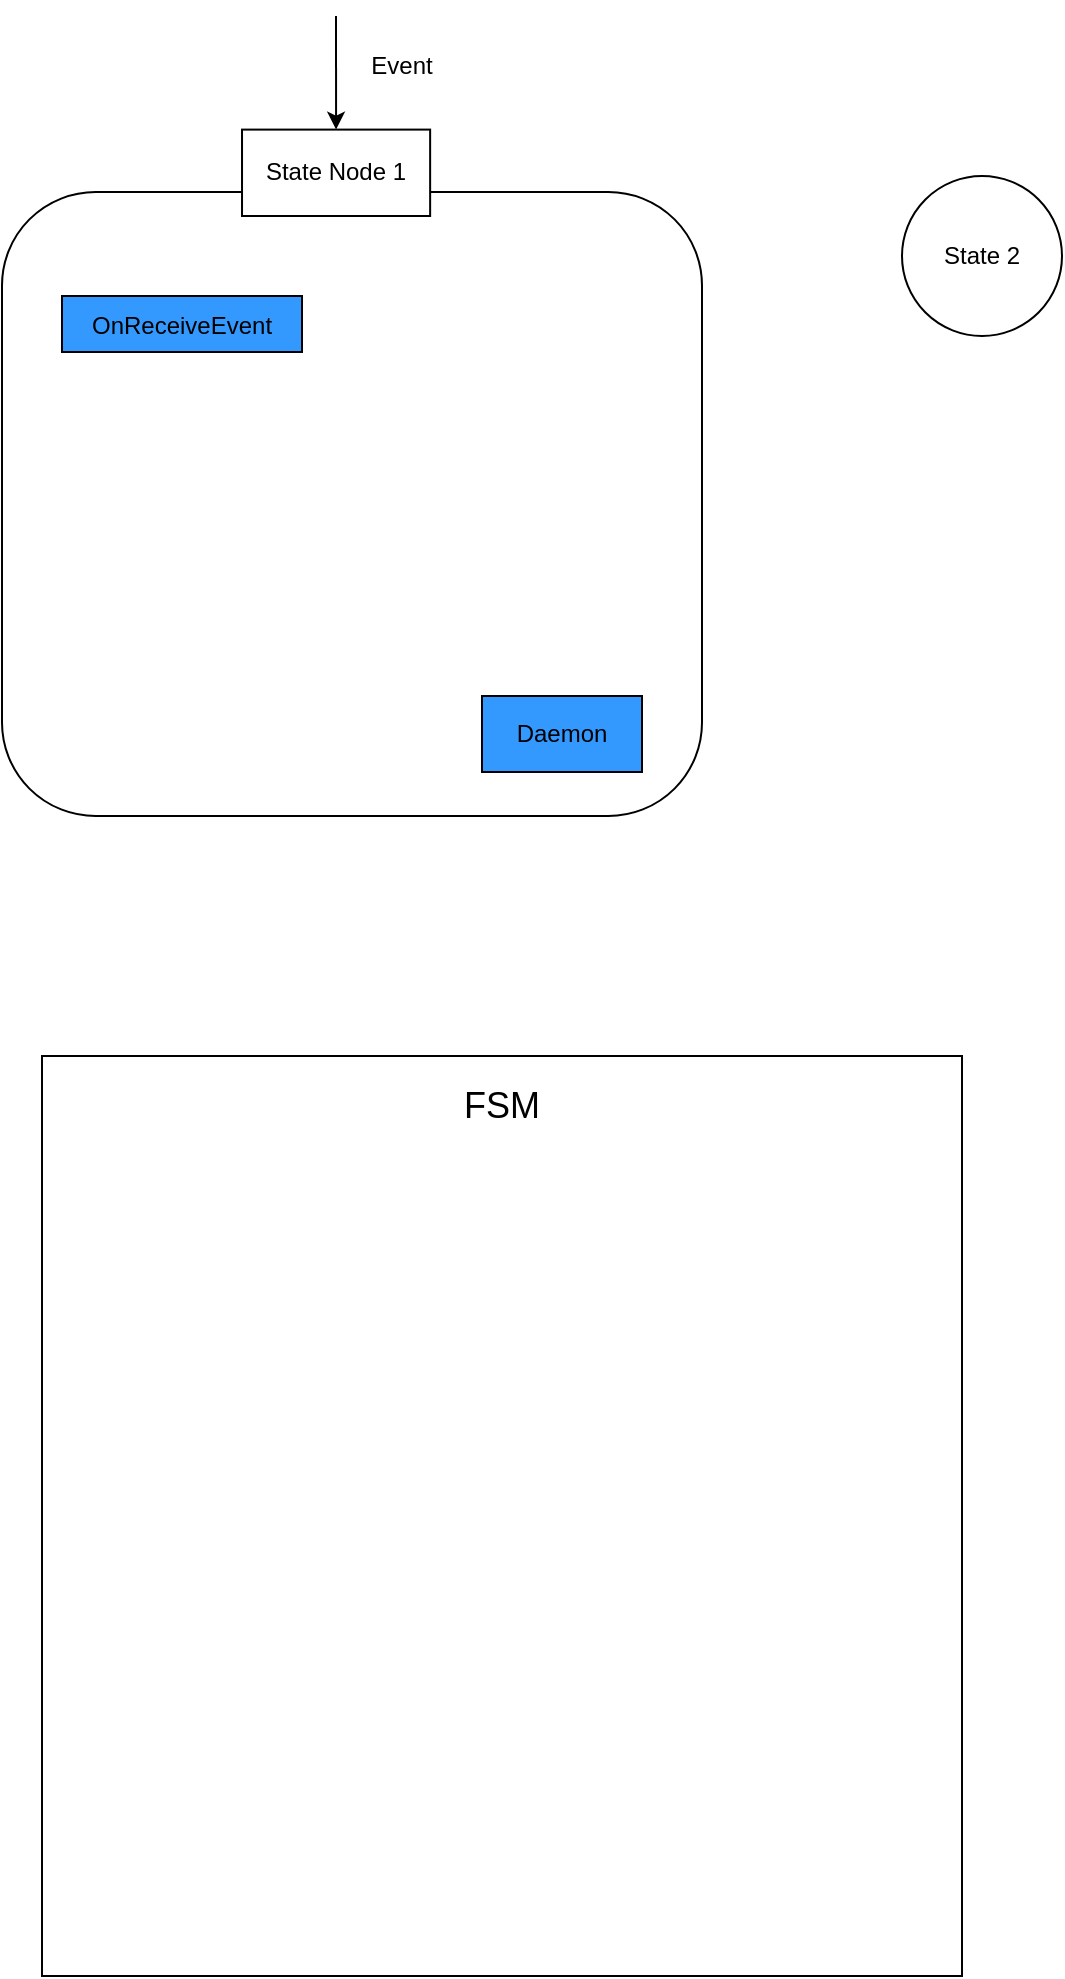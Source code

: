 <mxfile version="20.7.4" type="device"><diagram id="fftwqP1J0VV8mGENujPa" name="Page-1"><mxGraphModel dx="836" dy="507" grid="1" gridSize="10" guides="1" tooltips="1" connect="1" arrows="1" fold="1" page="1" pageScale="1" pageWidth="850" pageHeight="1100" math="0" shadow="0"><root><mxCell id="0"/><mxCell id="1" parent="0"/><mxCell id="U27_OyoPJ38jrsT6PTxA-5" value="State 2" style="ellipse;whiteSpace=wrap;html=1;aspect=fixed;" vertex="1" parent="1"><mxGeometry x="500" y="100" width="80" height="80" as="geometry"/></mxCell><mxCell id="U27_OyoPJ38jrsT6PTxA-8" value="" style="group" vertex="1" connectable="0" parent="1"><mxGeometry x="50" y="108" width="350" height="312" as="geometry"/></mxCell><mxCell id="U27_OyoPJ38jrsT6PTxA-6" value="" style="rounded=1;whiteSpace=wrap;html=1;" vertex="1" parent="U27_OyoPJ38jrsT6PTxA-8"><mxGeometry width="350" height="312" as="geometry"/></mxCell><mxCell id="U27_OyoPJ38jrsT6PTxA-39" value="" style="group" vertex="1" connectable="0" parent="U27_OyoPJ38jrsT6PTxA-8"><mxGeometry x="240" y="252" width="80" height="38" as="geometry"/></mxCell><mxCell id="U27_OyoPJ38jrsT6PTxA-37" value="" style="rounded=0;whiteSpace=wrap;html=1;fontSize=12;fillColor=#3399FF;" vertex="1" parent="U27_OyoPJ38jrsT6PTxA-39"><mxGeometry width="80" height="38" as="geometry"/></mxCell><mxCell id="U27_OyoPJ38jrsT6PTxA-34" value="Daemon" style="text;html=1;strokeColor=none;fillColor=none;align=center;verticalAlign=middle;whiteSpace=wrap;rounded=0;fontSize=12;" vertex="1" parent="U27_OyoPJ38jrsT6PTxA-39"><mxGeometry x="20" y="10.133" width="40" height="17.733" as="geometry"/></mxCell><mxCell id="U27_OyoPJ38jrsT6PTxA-46" value="" style="rounded=0;whiteSpace=wrap;html=1;fontSize=12;fillColor=#3399FF;" vertex="1" parent="U27_OyoPJ38jrsT6PTxA-8"><mxGeometry x="30" y="52" width="120" height="28" as="geometry"/></mxCell><mxCell id="U27_OyoPJ38jrsT6PTxA-31" value="OnReceiveEvent" style="text;html=1;strokeColor=none;fillColor=none;align=center;verticalAlign=middle;whiteSpace=wrap;rounded=0;fontSize=12;" vertex="1" parent="U27_OyoPJ38jrsT6PTxA-8"><mxGeometry x="60" y="52" width="60" height="30" as="geometry"/></mxCell><mxCell id="U27_OyoPJ38jrsT6PTxA-29" value="" style="endArrow=classic;html=1;rounded=0;fontSize=8;entryX=0.5;entryY=0;entryDx=0;entryDy=0;" edge="1" parent="1" target="U27_OyoPJ38jrsT6PTxA-27"><mxGeometry width="50" height="50" relative="1" as="geometry"><mxPoint x="217" y="20" as="sourcePoint"/><mxPoint x="340" y="140" as="targetPoint"/></mxGeometry></mxCell><mxCell id="U27_OyoPJ38jrsT6PTxA-30" value="&lt;font style=&quot;font-size: 12px;&quot;&gt;Event&lt;/font&gt;" style="text;html=1;strokeColor=none;fillColor=none;align=center;verticalAlign=middle;whiteSpace=wrap;rounded=0;fontSize=8;" vertex="1" parent="1"><mxGeometry x="220" y="30" width="60" height="30" as="geometry"/></mxCell><mxCell id="U27_OyoPJ38jrsT6PTxA-27" value="State Node 1" style="rounded=0;whiteSpace=wrap;html=1;" vertex="1" parent="1"><mxGeometry x="170.01" y="76.8" width="94.06" height="43.2" as="geometry"/></mxCell><mxCell id="U27_OyoPJ38jrsT6PTxA-49" value="" style="whiteSpace=wrap;html=1;aspect=fixed;fontSize=10;fillColor=none;" vertex="1" parent="1"><mxGeometry x="70" y="540" width="460" height="460" as="geometry"/></mxCell><mxCell id="U27_OyoPJ38jrsT6PTxA-50" value="&lt;font style=&quot;font-size: 18px;&quot;&gt;FSM&lt;/font&gt;" style="text;html=1;strokeColor=none;fillColor=none;align=center;verticalAlign=middle;whiteSpace=wrap;rounded=0;fontSize=10;" vertex="1" parent="1"><mxGeometry x="270" y="550" width="60" height="30" as="geometry"/></mxCell></root></mxGraphModel></diagram></mxfile>
